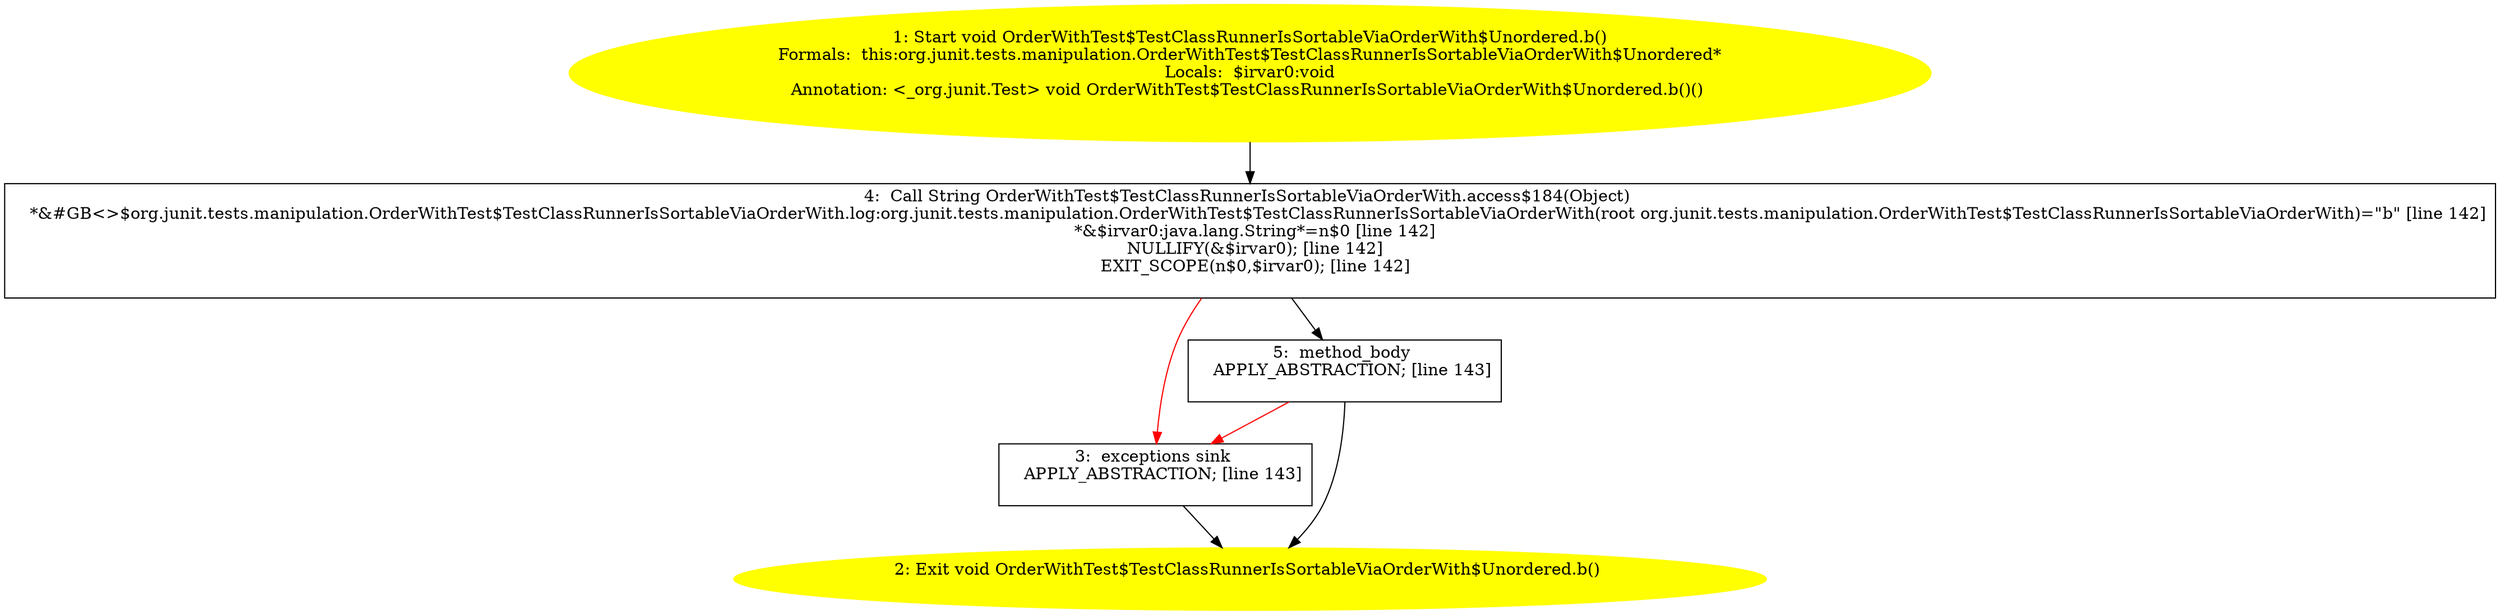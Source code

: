 /* @generated */
digraph cfg {
"org.junit.tests.manipulation.OrderWithTest$TestClassRunnerIsSortableViaOrderWith$Unordered.b():void.c1953b6e1dade7bf22bb1aae6b919b0c_1" [label="1: Start void OrderWithTest$TestClassRunnerIsSortableViaOrderWith$Unordered.b()\nFormals:  this:org.junit.tests.manipulation.OrderWithTest$TestClassRunnerIsSortableViaOrderWith$Unordered*\nLocals:  $irvar0:void\nAnnotation: <_org.junit.Test> void OrderWithTest$TestClassRunnerIsSortableViaOrderWith$Unordered.b()() \n  " color=yellow style=filled]
	

	 "org.junit.tests.manipulation.OrderWithTest$TestClassRunnerIsSortableViaOrderWith$Unordered.b():void.c1953b6e1dade7bf22bb1aae6b919b0c_1" -> "org.junit.tests.manipulation.OrderWithTest$TestClassRunnerIsSortableViaOrderWith$Unordered.b():void.c1953b6e1dade7bf22bb1aae6b919b0c_4" ;
"org.junit.tests.manipulation.OrderWithTest$TestClassRunnerIsSortableViaOrderWith$Unordered.b():void.c1953b6e1dade7bf22bb1aae6b919b0c_2" [label="2: Exit void OrderWithTest$TestClassRunnerIsSortableViaOrderWith$Unordered.b() \n  " color=yellow style=filled]
	

"org.junit.tests.manipulation.OrderWithTest$TestClassRunnerIsSortableViaOrderWith$Unordered.b():void.c1953b6e1dade7bf22bb1aae6b919b0c_3" [label="3:  exceptions sink \n   APPLY_ABSTRACTION; [line 143]\n " shape="box"]
	

	 "org.junit.tests.manipulation.OrderWithTest$TestClassRunnerIsSortableViaOrderWith$Unordered.b():void.c1953b6e1dade7bf22bb1aae6b919b0c_3" -> "org.junit.tests.manipulation.OrderWithTest$TestClassRunnerIsSortableViaOrderWith$Unordered.b():void.c1953b6e1dade7bf22bb1aae6b919b0c_2" ;
"org.junit.tests.manipulation.OrderWithTest$TestClassRunnerIsSortableViaOrderWith$Unordered.b():void.c1953b6e1dade7bf22bb1aae6b919b0c_4" [label="4:  Call String OrderWithTest$TestClassRunnerIsSortableViaOrderWith.access$184(Object) \n   *&#GB<>$org.junit.tests.manipulation.OrderWithTest$TestClassRunnerIsSortableViaOrderWith.log:org.junit.tests.manipulation.OrderWithTest$TestClassRunnerIsSortableViaOrderWith(root org.junit.tests.manipulation.OrderWithTest$TestClassRunnerIsSortableViaOrderWith)=\"b\" [line 142]\n  *&$irvar0:java.lang.String*=n$0 [line 142]\n  NULLIFY(&$irvar0); [line 142]\n  EXIT_SCOPE(n$0,$irvar0); [line 142]\n " shape="box"]
	

	 "org.junit.tests.manipulation.OrderWithTest$TestClassRunnerIsSortableViaOrderWith$Unordered.b():void.c1953b6e1dade7bf22bb1aae6b919b0c_4" -> "org.junit.tests.manipulation.OrderWithTest$TestClassRunnerIsSortableViaOrderWith$Unordered.b():void.c1953b6e1dade7bf22bb1aae6b919b0c_5" ;
	 "org.junit.tests.manipulation.OrderWithTest$TestClassRunnerIsSortableViaOrderWith$Unordered.b():void.c1953b6e1dade7bf22bb1aae6b919b0c_4" -> "org.junit.tests.manipulation.OrderWithTest$TestClassRunnerIsSortableViaOrderWith$Unordered.b():void.c1953b6e1dade7bf22bb1aae6b919b0c_3" [color="red" ];
"org.junit.tests.manipulation.OrderWithTest$TestClassRunnerIsSortableViaOrderWith$Unordered.b():void.c1953b6e1dade7bf22bb1aae6b919b0c_5" [label="5:  method_body \n   APPLY_ABSTRACTION; [line 143]\n " shape="box"]
	

	 "org.junit.tests.manipulation.OrderWithTest$TestClassRunnerIsSortableViaOrderWith$Unordered.b():void.c1953b6e1dade7bf22bb1aae6b919b0c_5" -> "org.junit.tests.manipulation.OrderWithTest$TestClassRunnerIsSortableViaOrderWith$Unordered.b():void.c1953b6e1dade7bf22bb1aae6b919b0c_2" ;
	 "org.junit.tests.manipulation.OrderWithTest$TestClassRunnerIsSortableViaOrderWith$Unordered.b():void.c1953b6e1dade7bf22bb1aae6b919b0c_5" -> "org.junit.tests.manipulation.OrderWithTest$TestClassRunnerIsSortableViaOrderWith$Unordered.b():void.c1953b6e1dade7bf22bb1aae6b919b0c_3" [color="red" ];
}
